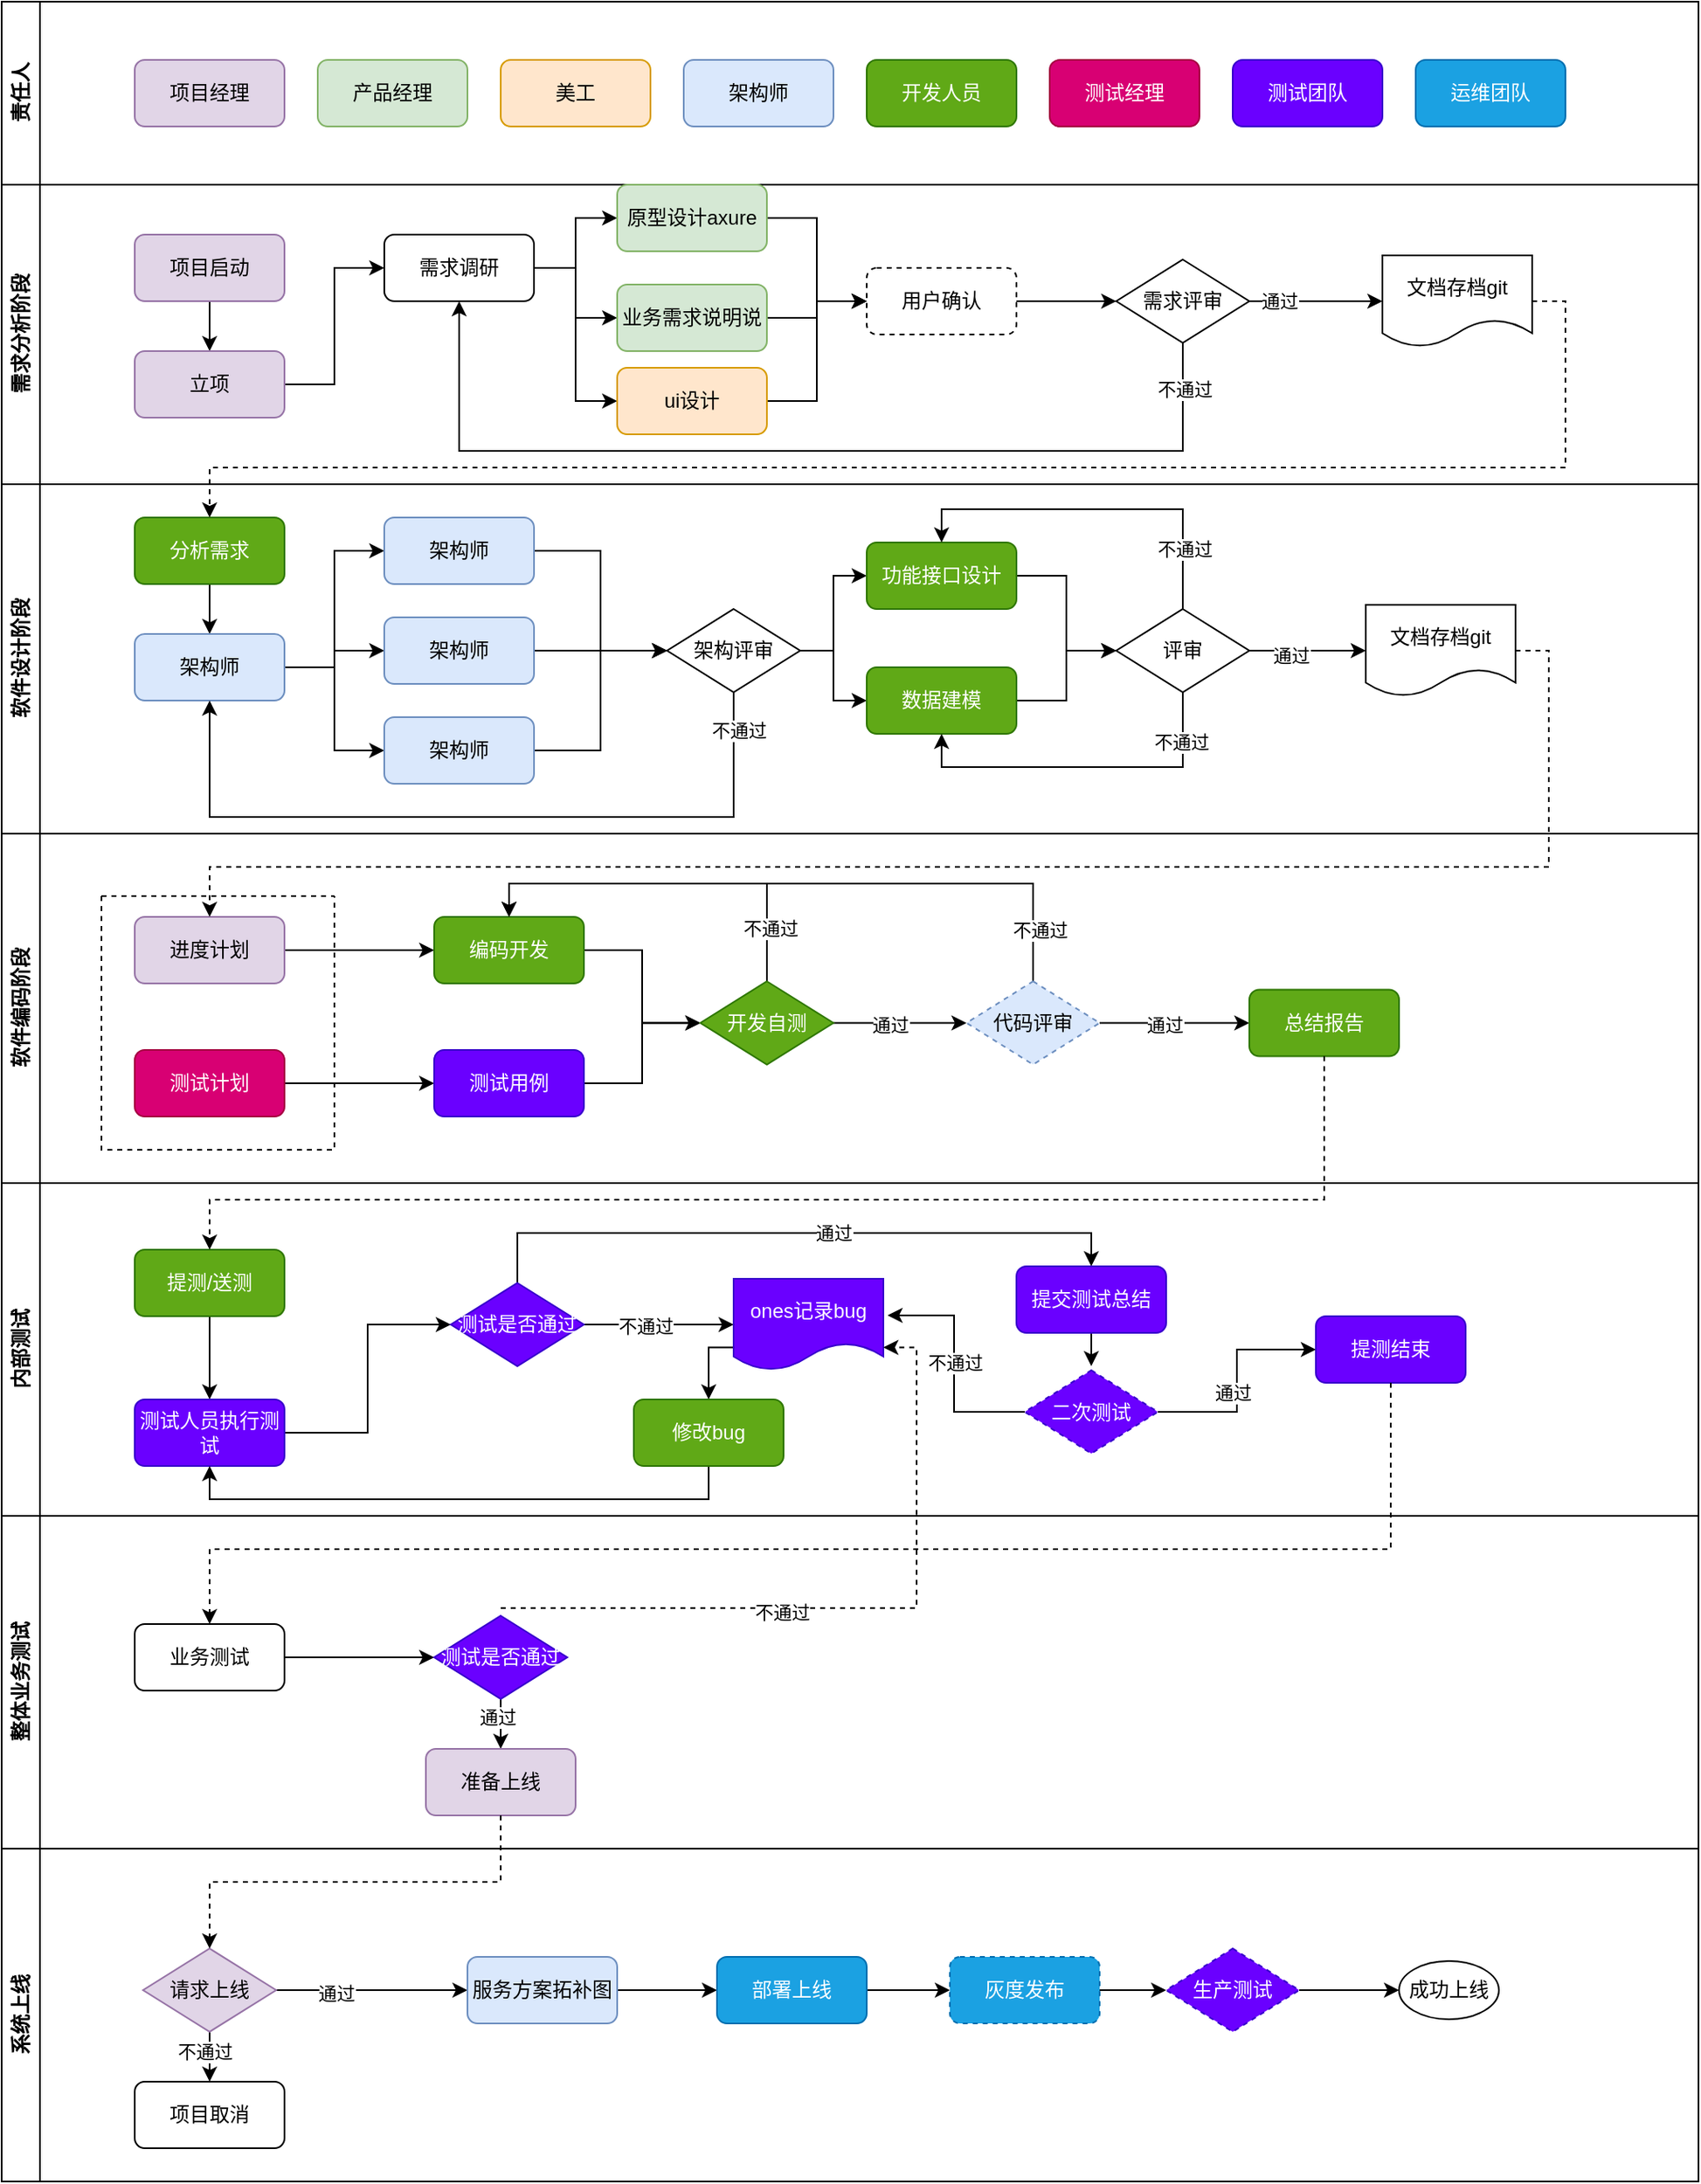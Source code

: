 <mxfile version="21.6.1" type="github">
  <diagram name="Page-1" id="74e2e168-ea6b-b213-b513-2b3c1d86103e">
    <mxGraphModel dx="1195" dy="617" grid="1" gridSize="10" guides="1" tooltips="1" connect="1" arrows="1" fold="1" page="1" pageScale="1" pageWidth="1100" pageHeight="850" background="none" math="0" shadow="0">
      <root>
        <mxCell id="0" />
        <mxCell id="1" parent="0" />
        <mxCell id="TeHgW-a035bteJpnQWDR-2" value="责任人" style="swimlane;horizontal=0;whiteSpace=wrap;html=1;verticalAlign=middle;labelPosition=center;verticalLabelPosition=middle;align=center;flipV=0;flipH=0;movable=0;resizable=0;rotatable=0;deletable=0;editable=0;locked=1;connectable=0;" vertex="1" parent="1">
          <mxGeometry x="40" y="90" width="1020" height="110" as="geometry" />
        </mxCell>
        <mxCell id="TeHgW-a035bteJpnQWDR-5" value="项目经理" style="rounded=1;whiteSpace=wrap;html=1;labelBackgroundColor=none;fillColor=#e1d5e7;strokeColor=#9673a6;" vertex="1" parent="TeHgW-a035bteJpnQWDR-2">
          <mxGeometry x="80" y="35" width="90" height="40" as="geometry" />
        </mxCell>
        <mxCell id="TeHgW-a035bteJpnQWDR-9" value="产品经理" style="rounded=1;whiteSpace=wrap;html=1;fillColor=#d5e8d4;strokeColor=#82b366;" vertex="1" parent="TeHgW-a035bteJpnQWDR-2">
          <mxGeometry x="190" y="35" width="90" height="40" as="geometry" />
        </mxCell>
        <mxCell id="TeHgW-a035bteJpnQWDR-10" value="美工" style="rounded=1;whiteSpace=wrap;html=1;fillColor=#ffe6cc;strokeColor=#d79b00;" vertex="1" parent="TeHgW-a035bteJpnQWDR-2">
          <mxGeometry x="300" y="35" width="90" height="40" as="geometry" />
        </mxCell>
        <mxCell id="TeHgW-a035bteJpnQWDR-11" value="架构师" style="rounded=1;whiteSpace=wrap;html=1;fillColor=#dae8fc;strokeColor=#6c8ebf;" vertex="1" parent="TeHgW-a035bteJpnQWDR-2">
          <mxGeometry x="410" y="35" width="90" height="40" as="geometry" />
        </mxCell>
        <mxCell id="TeHgW-a035bteJpnQWDR-12" value="开发人员" style="rounded=1;whiteSpace=wrap;html=1;fillColor=#60a917;fontColor=#ffffff;strokeColor=#2D7600;" vertex="1" parent="TeHgW-a035bteJpnQWDR-2">
          <mxGeometry x="520" y="35" width="90" height="40" as="geometry" />
        </mxCell>
        <mxCell id="TeHgW-a035bteJpnQWDR-13" value="测试经理" style="rounded=1;whiteSpace=wrap;html=1;fillColor=#d80073;strokeColor=#A50040;fontColor=#ffffff;" vertex="1" parent="TeHgW-a035bteJpnQWDR-2">
          <mxGeometry x="630" y="35" width="90" height="40" as="geometry" />
        </mxCell>
        <mxCell id="TeHgW-a035bteJpnQWDR-14" value="测试团队" style="rounded=1;whiteSpace=wrap;html=1;fillColor=#6a00ff;fontColor=#ffffff;strokeColor=#3700CC;" vertex="1" parent="TeHgW-a035bteJpnQWDR-2">
          <mxGeometry x="740" y="35" width="90" height="40" as="geometry" />
        </mxCell>
        <mxCell id="TeHgW-a035bteJpnQWDR-15" value="运维团队" style="rounded=1;whiteSpace=wrap;html=1;fillColor=#1ba1e2;fontColor=#ffffff;strokeColor=#006EAF;" vertex="1" parent="TeHgW-a035bteJpnQWDR-2">
          <mxGeometry x="850" y="35" width="90" height="40" as="geometry" />
        </mxCell>
        <mxCell id="TeHgW-a035bteJpnQWDR-3" value="需求分析阶段" style="swimlane;horizontal=0;whiteSpace=wrap;html=1;movable=0;resizable=0;rotatable=0;deletable=0;editable=0;locked=1;connectable=0;" vertex="1" parent="1">
          <mxGeometry x="40" y="200" width="1020" height="180" as="geometry" />
        </mxCell>
        <mxCell id="TeHgW-a035bteJpnQWDR-18" value="" style="edgeStyle=orthogonalEdgeStyle;rounded=0;orthogonalLoop=1;jettySize=auto;html=1;" edge="1" parent="TeHgW-a035bteJpnQWDR-3" source="TeHgW-a035bteJpnQWDR-16" target="TeHgW-a035bteJpnQWDR-17">
          <mxGeometry relative="1" as="geometry" />
        </mxCell>
        <mxCell id="TeHgW-a035bteJpnQWDR-16" value="项目启动" style="rounded=1;whiteSpace=wrap;html=1;labelBackgroundColor=none;fillColor=#e1d5e7;strokeColor=#9673a6;" vertex="1" parent="TeHgW-a035bteJpnQWDR-3">
          <mxGeometry x="80" y="30" width="90" height="40" as="geometry" />
        </mxCell>
        <mxCell id="TeHgW-a035bteJpnQWDR-20" style="edgeStyle=orthogonalEdgeStyle;rounded=0;orthogonalLoop=1;jettySize=auto;html=1;exitX=1;exitY=0.5;exitDx=0;exitDy=0;entryX=0;entryY=0.5;entryDx=0;entryDy=0;" edge="1" parent="TeHgW-a035bteJpnQWDR-3" source="TeHgW-a035bteJpnQWDR-17" target="TeHgW-a035bteJpnQWDR-19">
          <mxGeometry relative="1" as="geometry" />
        </mxCell>
        <mxCell id="TeHgW-a035bteJpnQWDR-17" value="立项" style="rounded=1;whiteSpace=wrap;html=1;labelBackgroundColor=none;fillColor=#e1d5e7;strokeColor=#9673a6;" vertex="1" parent="TeHgW-a035bteJpnQWDR-3">
          <mxGeometry x="80" y="100" width="90" height="40" as="geometry" />
        </mxCell>
        <mxCell id="TeHgW-a035bteJpnQWDR-27" style="edgeStyle=orthogonalEdgeStyle;rounded=0;orthogonalLoop=1;jettySize=auto;html=1;exitX=1;exitY=0.5;exitDx=0;exitDy=0;" edge="1" parent="TeHgW-a035bteJpnQWDR-3" source="TeHgW-a035bteJpnQWDR-19" target="TeHgW-a035bteJpnQWDR-21">
          <mxGeometry relative="1" as="geometry" />
        </mxCell>
        <mxCell id="TeHgW-a035bteJpnQWDR-28" style="edgeStyle=orthogonalEdgeStyle;rounded=0;orthogonalLoop=1;jettySize=auto;html=1;exitX=1;exitY=0.5;exitDx=0;exitDy=0;" edge="1" parent="TeHgW-a035bteJpnQWDR-3" source="TeHgW-a035bteJpnQWDR-19" target="TeHgW-a035bteJpnQWDR-22">
          <mxGeometry relative="1" as="geometry" />
        </mxCell>
        <mxCell id="TeHgW-a035bteJpnQWDR-29" style="edgeStyle=orthogonalEdgeStyle;rounded=0;orthogonalLoop=1;jettySize=auto;html=1;exitX=1;exitY=0.5;exitDx=0;exitDy=0;entryX=0;entryY=0.5;entryDx=0;entryDy=0;" edge="1" parent="TeHgW-a035bteJpnQWDR-3" source="TeHgW-a035bteJpnQWDR-19" target="TeHgW-a035bteJpnQWDR-24">
          <mxGeometry relative="1" as="geometry" />
        </mxCell>
        <mxCell id="TeHgW-a035bteJpnQWDR-19" value="需求调研" style="rounded=1;whiteSpace=wrap;html=1;labelBackgroundColor=none;" vertex="1" parent="TeHgW-a035bteJpnQWDR-3">
          <mxGeometry x="230" y="30" width="90" height="40" as="geometry" />
        </mxCell>
        <mxCell id="TeHgW-a035bteJpnQWDR-31" style="edgeStyle=orthogonalEdgeStyle;rounded=0;orthogonalLoop=1;jettySize=auto;html=1;exitX=1;exitY=0.5;exitDx=0;exitDy=0;entryX=0;entryY=0.5;entryDx=0;entryDy=0;" edge="1" parent="TeHgW-a035bteJpnQWDR-3" source="TeHgW-a035bteJpnQWDR-21" target="TeHgW-a035bteJpnQWDR-30">
          <mxGeometry relative="1" as="geometry" />
        </mxCell>
        <mxCell id="TeHgW-a035bteJpnQWDR-21" value="原型设计axure" style="rounded=1;whiteSpace=wrap;html=1;fillColor=#d5e8d4;strokeColor=#82b366;" vertex="1" parent="TeHgW-a035bteJpnQWDR-3">
          <mxGeometry x="370" width="90" height="40" as="geometry" />
        </mxCell>
        <mxCell id="TeHgW-a035bteJpnQWDR-32" style="edgeStyle=orthogonalEdgeStyle;rounded=0;orthogonalLoop=1;jettySize=auto;html=1;exitX=1;exitY=0.5;exitDx=0;exitDy=0;entryX=0;entryY=0.5;entryDx=0;entryDy=0;" edge="1" parent="TeHgW-a035bteJpnQWDR-3" source="TeHgW-a035bteJpnQWDR-22" target="TeHgW-a035bteJpnQWDR-30">
          <mxGeometry relative="1" as="geometry" />
        </mxCell>
        <mxCell id="TeHgW-a035bteJpnQWDR-22" value="业务需求说明说" style="rounded=1;whiteSpace=wrap;html=1;fillColor=#d5e8d4;strokeColor=#82b366;" vertex="1" parent="TeHgW-a035bteJpnQWDR-3">
          <mxGeometry x="370" y="60" width="90" height="40" as="geometry" />
        </mxCell>
        <mxCell id="TeHgW-a035bteJpnQWDR-33" style="edgeStyle=orthogonalEdgeStyle;rounded=0;orthogonalLoop=1;jettySize=auto;html=1;exitX=1;exitY=0.5;exitDx=0;exitDy=0;entryX=0;entryY=0.5;entryDx=0;entryDy=0;" edge="1" parent="TeHgW-a035bteJpnQWDR-3" source="TeHgW-a035bteJpnQWDR-24" target="TeHgW-a035bteJpnQWDR-30">
          <mxGeometry relative="1" as="geometry" />
        </mxCell>
        <mxCell id="TeHgW-a035bteJpnQWDR-24" value="ui设计" style="rounded=1;whiteSpace=wrap;html=1;fillColor=#ffe6cc;strokeColor=#d79b00;" vertex="1" parent="TeHgW-a035bteJpnQWDR-3">
          <mxGeometry x="370" y="110" width="90" height="40" as="geometry" />
        </mxCell>
        <mxCell id="TeHgW-a035bteJpnQWDR-35" style="edgeStyle=orthogonalEdgeStyle;rounded=0;orthogonalLoop=1;jettySize=auto;html=1;exitX=1;exitY=0.5;exitDx=0;exitDy=0;" edge="1" parent="TeHgW-a035bteJpnQWDR-3" source="TeHgW-a035bteJpnQWDR-30" target="TeHgW-a035bteJpnQWDR-34">
          <mxGeometry relative="1" as="geometry" />
        </mxCell>
        <mxCell id="TeHgW-a035bteJpnQWDR-30" value="用户确认" style="rounded=1;whiteSpace=wrap;html=1;labelBackgroundColor=none;dashed=1;" vertex="1" parent="TeHgW-a035bteJpnQWDR-3">
          <mxGeometry x="520" y="50" width="90" height="40" as="geometry" />
        </mxCell>
        <mxCell id="TeHgW-a035bteJpnQWDR-36" style="edgeStyle=orthogonalEdgeStyle;rounded=0;orthogonalLoop=1;jettySize=auto;html=1;exitX=0.5;exitY=1;exitDx=0;exitDy=0;entryX=0.5;entryY=1;entryDx=0;entryDy=0;" edge="1" parent="TeHgW-a035bteJpnQWDR-3" source="TeHgW-a035bteJpnQWDR-34" target="TeHgW-a035bteJpnQWDR-19">
          <mxGeometry relative="1" as="geometry">
            <Array as="points">
              <mxPoint x="710" y="160" />
              <mxPoint x="275" y="160" />
            </Array>
          </mxGeometry>
        </mxCell>
        <mxCell id="TeHgW-a035bteJpnQWDR-37" value="不通过" style="edgeLabel;html=1;align=center;verticalAlign=middle;resizable=0;points=[];" vertex="1" connectable="0" parent="TeHgW-a035bteJpnQWDR-36">
          <mxGeometry x="-0.905" y="1" relative="1" as="geometry">
            <mxPoint as="offset" />
          </mxGeometry>
        </mxCell>
        <mxCell id="TeHgW-a035bteJpnQWDR-39" value="" style="edgeStyle=orthogonalEdgeStyle;rounded=0;orthogonalLoop=1;jettySize=auto;html=1;" edge="1" parent="TeHgW-a035bteJpnQWDR-3" source="TeHgW-a035bteJpnQWDR-34" target="TeHgW-a035bteJpnQWDR-38">
          <mxGeometry relative="1" as="geometry" />
        </mxCell>
        <mxCell id="TeHgW-a035bteJpnQWDR-42" value="通过" style="edgeLabel;html=1;align=center;verticalAlign=middle;resizable=0;points=[];" vertex="1" connectable="0" parent="TeHgW-a035bteJpnQWDR-39">
          <mxGeometry x="-0.562" relative="1" as="geometry">
            <mxPoint as="offset" />
          </mxGeometry>
        </mxCell>
        <mxCell id="TeHgW-a035bteJpnQWDR-34" value="需求评审" style="rhombus;whiteSpace=wrap;html=1;" vertex="1" parent="TeHgW-a035bteJpnQWDR-3">
          <mxGeometry x="670" y="45" width="80" height="50" as="geometry" />
        </mxCell>
        <mxCell id="TeHgW-a035bteJpnQWDR-38" value="文档存档git" style="shape=document;whiteSpace=wrap;html=1;boundedLbl=1;movable=1;resizable=1;rotatable=1;deletable=1;editable=1;locked=0;connectable=1;" vertex="1" parent="TeHgW-a035bteJpnQWDR-3">
          <mxGeometry x="830" y="42.5" width="90" height="55" as="geometry" />
        </mxCell>
        <mxCell id="TeHgW-a035bteJpnQWDR-4" value="软件设计阶段" style="swimlane;horizontal=0;whiteSpace=wrap;html=1;movable=0;resizable=0;rotatable=0;deletable=0;editable=0;locked=1;connectable=0;" vertex="1" parent="1">
          <mxGeometry x="40" y="380" width="1020" height="210" as="geometry" />
        </mxCell>
        <mxCell id="TeHgW-a035bteJpnQWDR-53" value="" style="edgeStyle=orthogonalEdgeStyle;rounded=0;orthogonalLoop=1;jettySize=auto;html=1;" edge="1" parent="TeHgW-a035bteJpnQWDR-4" source="TeHgW-a035bteJpnQWDR-40" target="TeHgW-a035bteJpnQWDR-43">
          <mxGeometry relative="1" as="geometry" />
        </mxCell>
        <mxCell id="TeHgW-a035bteJpnQWDR-40" value="分析需求" style="rounded=1;whiteSpace=wrap;html=1;fillColor=#60a917;fontColor=#ffffff;strokeColor=#2D7600;" vertex="1" parent="TeHgW-a035bteJpnQWDR-4">
          <mxGeometry x="80" y="20" width="90" height="40" as="geometry" />
        </mxCell>
        <mxCell id="TeHgW-a035bteJpnQWDR-54" style="edgeStyle=orthogonalEdgeStyle;rounded=0;orthogonalLoop=1;jettySize=auto;html=1;exitX=1;exitY=0.5;exitDx=0;exitDy=0;entryX=0;entryY=0.5;entryDx=0;entryDy=0;" edge="1" parent="TeHgW-a035bteJpnQWDR-4" source="TeHgW-a035bteJpnQWDR-43" target="TeHgW-a035bteJpnQWDR-45">
          <mxGeometry relative="1" as="geometry" />
        </mxCell>
        <mxCell id="TeHgW-a035bteJpnQWDR-55" style="edgeStyle=orthogonalEdgeStyle;rounded=0;orthogonalLoop=1;jettySize=auto;html=1;exitX=1;exitY=0.5;exitDx=0;exitDy=0;" edge="1" parent="TeHgW-a035bteJpnQWDR-4" source="TeHgW-a035bteJpnQWDR-43" target="TeHgW-a035bteJpnQWDR-50">
          <mxGeometry relative="1" as="geometry" />
        </mxCell>
        <mxCell id="TeHgW-a035bteJpnQWDR-56" style="edgeStyle=orthogonalEdgeStyle;rounded=0;orthogonalLoop=1;jettySize=auto;html=1;exitX=1;exitY=0.5;exitDx=0;exitDy=0;entryX=0;entryY=0.5;entryDx=0;entryDy=0;" edge="1" parent="TeHgW-a035bteJpnQWDR-4" source="TeHgW-a035bteJpnQWDR-43" target="TeHgW-a035bteJpnQWDR-51">
          <mxGeometry relative="1" as="geometry" />
        </mxCell>
        <mxCell id="TeHgW-a035bteJpnQWDR-43" value="架构师" style="rounded=1;whiteSpace=wrap;html=1;fillColor=#dae8fc;strokeColor=#6c8ebf;" vertex="1" parent="TeHgW-a035bteJpnQWDR-4">
          <mxGeometry x="80" y="90" width="90" height="40" as="geometry" />
        </mxCell>
        <mxCell id="TeHgW-a035bteJpnQWDR-58" style="edgeStyle=orthogonalEdgeStyle;rounded=0;orthogonalLoop=1;jettySize=auto;html=1;exitX=1;exitY=0.5;exitDx=0;exitDy=0;entryX=0;entryY=0.5;entryDx=0;entryDy=0;" edge="1" parent="TeHgW-a035bteJpnQWDR-4" source="TeHgW-a035bteJpnQWDR-45" target="TeHgW-a035bteJpnQWDR-52">
          <mxGeometry relative="1" as="geometry" />
        </mxCell>
        <mxCell id="TeHgW-a035bteJpnQWDR-45" value="架构师" style="rounded=1;whiteSpace=wrap;html=1;fillColor=#dae8fc;strokeColor=#6c8ebf;" vertex="1" parent="TeHgW-a035bteJpnQWDR-4">
          <mxGeometry x="230" y="20" width="90" height="40" as="geometry" />
        </mxCell>
        <mxCell id="TeHgW-a035bteJpnQWDR-61" style="edgeStyle=orthogonalEdgeStyle;rounded=0;orthogonalLoop=1;jettySize=auto;html=1;exitX=1;exitY=0.5;exitDx=0;exitDy=0;entryX=0;entryY=0.5;entryDx=0;entryDy=0;" edge="1" parent="TeHgW-a035bteJpnQWDR-4" source="TeHgW-a035bteJpnQWDR-50" target="TeHgW-a035bteJpnQWDR-52">
          <mxGeometry relative="1" as="geometry" />
        </mxCell>
        <mxCell id="TeHgW-a035bteJpnQWDR-50" value="架构师" style="rounded=1;whiteSpace=wrap;html=1;fillColor=#dae8fc;strokeColor=#6c8ebf;" vertex="1" parent="TeHgW-a035bteJpnQWDR-4">
          <mxGeometry x="230" y="80" width="90" height="40" as="geometry" />
        </mxCell>
        <mxCell id="TeHgW-a035bteJpnQWDR-60" style="edgeStyle=orthogonalEdgeStyle;rounded=0;orthogonalLoop=1;jettySize=auto;html=1;exitX=1;exitY=0.5;exitDx=0;exitDy=0;entryX=0;entryY=0.5;entryDx=0;entryDy=0;" edge="1" parent="TeHgW-a035bteJpnQWDR-4" source="TeHgW-a035bteJpnQWDR-51" target="TeHgW-a035bteJpnQWDR-52">
          <mxGeometry relative="1" as="geometry">
            <mxPoint x="400" y="100" as="targetPoint" />
            <Array as="points">
              <mxPoint x="360" y="160" />
              <mxPoint x="360" y="100" />
            </Array>
          </mxGeometry>
        </mxCell>
        <mxCell id="TeHgW-a035bteJpnQWDR-51" value="架构师" style="rounded=1;whiteSpace=wrap;html=1;fillColor=#dae8fc;strokeColor=#6c8ebf;" vertex="1" parent="TeHgW-a035bteJpnQWDR-4">
          <mxGeometry x="230" y="140" width="90" height="40" as="geometry" />
        </mxCell>
        <mxCell id="TeHgW-a035bteJpnQWDR-62" style="edgeStyle=orthogonalEdgeStyle;rounded=0;orthogonalLoop=1;jettySize=auto;html=1;exitX=0.5;exitY=1;exitDx=0;exitDy=0;entryX=0.5;entryY=1;entryDx=0;entryDy=0;" edge="1" parent="TeHgW-a035bteJpnQWDR-4" source="TeHgW-a035bteJpnQWDR-52" target="TeHgW-a035bteJpnQWDR-43">
          <mxGeometry relative="1" as="geometry">
            <Array as="points">
              <mxPoint x="440" y="200" />
              <mxPoint x="125" y="200" />
            </Array>
          </mxGeometry>
        </mxCell>
        <mxCell id="TeHgW-a035bteJpnQWDR-63" value="不通过" style="edgeLabel;html=1;align=center;verticalAlign=middle;resizable=0;points=[];" vertex="1" connectable="0" parent="TeHgW-a035bteJpnQWDR-62">
          <mxGeometry x="-0.901" y="3" relative="1" as="geometry">
            <mxPoint as="offset" />
          </mxGeometry>
        </mxCell>
        <mxCell id="TeHgW-a035bteJpnQWDR-66" style="edgeStyle=orthogonalEdgeStyle;rounded=0;orthogonalLoop=1;jettySize=auto;html=1;exitX=1;exitY=0.5;exitDx=0;exitDy=0;entryX=0;entryY=0.5;entryDx=0;entryDy=0;" edge="1" parent="TeHgW-a035bteJpnQWDR-4" source="TeHgW-a035bteJpnQWDR-52" target="TeHgW-a035bteJpnQWDR-64">
          <mxGeometry relative="1" as="geometry" />
        </mxCell>
        <mxCell id="TeHgW-a035bteJpnQWDR-67" style="edgeStyle=orthogonalEdgeStyle;rounded=0;orthogonalLoop=1;jettySize=auto;html=1;exitX=1;exitY=0.5;exitDx=0;exitDy=0;entryX=0;entryY=0.5;entryDx=0;entryDy=0;" edge="1" parent="TeHgW-a035bteJpnQWDR-4" source="TeHgW-a035bteJpnQWDR-52" target="TeHgW-a035bteJpnQWDR-65">
          <mxGeometry relative="1" as="geometry" />
        </mxCell>
        <mxCell id="TeHgW-a035bteJpnQWDR-52" value="架构评审" style="rhombus;whiteSpace=wrap;html=1;" vertex="1" parent="TeHgW-a035bteJpnQWDR-4">
          <mxGeometry x="400" y="75" width="80" height="50" as="geometry" />
        </mxCell>
        <mxCell id="TeHgW-a035bteJpnQWDR-69" style="edgeStyle=orthogonalEdgeStyle;rounded=0;orthogonalLoop=1;jettySize=auto;html=1;exitX=1;exitY=0.5;exitDx=0;exitDy=0;" edge="1" parent="TeHgW-a035bteJpnQWDR-4" source="TeHgW-a035bteJpnQWDR-64" target="TeHgW-a035bteJpnQWDR-68">
          <mxGeometry relative="1" as="geometry" />
        </mxCell>
        <mxCell id="TeHgW-a035bteJpnQWDR-64" value="功能接口设计" style="rounded=1;whiteSpace=wrap;html=1;fillColor=#60a917;fontColor=#ffffff;strokeColor=#2D7600;" vertex="1" parent="TeHgW-a035bteJpnQWDR-4">
          <mxGeometry x="520" y="35" width="90" height="40" as="geometry" />
        </mxCell>
        <mxCell id="TeHgW-a035bteJpnQWDR-70" style="edgeStyle=orthogonalEdgeStyle;rounded=0;orthogonalLoop=1;jettySize=auto;html=1;exitX=1;exitY=0.5;exitDx=0;exitDy=0;" edge="1" parent="TeHgW-a035bteJpnQWDR-4" source="TeHgW-a035bteJpnQWDR-65" target="TeHgW-a035bteJpnQWDR-68">
          <mxGeometry relative="1" as="geometry" />
        </mxCell>
        <mxCell id="TeHgW-a035bteJpnQWDR-65" value="数据建模" style="rounded=1;whiteSpace=wrap;html=1;fillColor=#60a917;fontColor=#ffffff;strokeColor=#2D7600;" vertex="1" parent="TeHgW-a035bteJpnQWDR-4">
          <mxGeometry x="520" y="110" width="90" height="40" as="geometry" />
        </mxCell>
        <mxCell id="TeHgW-a035bteJpnQWDR-71" style="edgeStyle=orthogonalEdgeStyle;rounded=0;orthogonalLoop=1;jettySize=auto;html=1;exitX=0.5;exitY=0;exitDx=0;exitDy=0;entryX=0.5;entryY=0;entryDx=0;entryDy=0;" edge="1" parent="TeHgW-a035bteJpnQWDR-4" source="TeHgW-a035bteJpnQWDR-68" target="TeHgW-a035bteJpnQWDR-64">
          <mxGeometry relative="1" as="geometry" />
        </mxCell>
        <mxCell id="TeHgW-a035bteJpnQWDR-73" value="不通过" style="edgeLabel;html=1;align=center;verticalAlign=middle;resizable=0;points=[];" vertex="1" connectable="0" parent="TeHgW-a035bteJpnQWDR-71">
          <mxGeometry x="-0.677" y="-1" relative="1" as="geometry">
            <mxPoint as="offset" />
          </mxGeometry>
        </mxCell>
        <mxCell id="TeHgW-a035bteJpnQWDR-72" style="edgeStyle=orthogonalEdgeStyle;rounded=0;orthogonalLoop=1;jettySize=auto;html=1;exitX=0.5;exitY=1;exitDx=0;exitDy=0;entryX=0.5;entryY=1;entryDx=0;entryDy=0;" edge="1" parent="TeHgW-a035bteJpnQWDR-4" source="TeHgW-a035bteJpnQWDR-68" target="TeHgW-a035bteJpnQWDR-65">
          <mxGeometry relative="1" as="geometry" />
        </mxCell>
        <mxCell id="TeHgW-a035bteJpnQWDR-74" value="不通过" style="edgeLabel;html=1;align=center;verticalAlign=middle;resizable=0;points=[];" vertex="1" connectable="0" parent="TeHgW-a035bteJpnQWDR-72">
          <mxGeometry x="-0.719" y="-1" relative="1" as="geometry">
            <mxPoint as="offset" />
          </mxGeometry>
        </mxCell>
        <mxCell id="TeHgW-a035bteJpnQWDR-76" style="edgeStyle=orthogonalEdgeStyle;rounded=0;orthogonalLoop=1;jettySize=auto;html=1;exitX=1;exitY=0.5;exitDx=0;exitDy=0;entryX=0;entryY=0.5;entryDx=0;entryDy=0;" edge="1" parent="TeHgW-a035bteJpnQWDR-4" source="TeHgW-a035bteJpnQWDR-68" target="TeHgW-a035bteJpnQWDR-75">
          <mxGeometry relative="1" as="geometry" />
        </mxCell>
        <mxCell id="TeHgW-a035bteJpnQWDR-77" value="通过" style="edgeLabel;html=1;align=center;verticalAlign=middle;resizable=0;points=[];" vertex="1" connectable="0" parent="TeHgW-a035bteJpnQWDR-76">
          <mxGeometry x="-0.286" y="-3" relative="1" as="geometry">
            <mxPoint as="offset" />
          </mxGeometry>
        </mxCell>
        <mxCell id="TeHgW-a035bteJpnQWDR-68" value="评审" style="rhombus;whiteSpace=wrap;html=1;" vertex="1" parent="TeHgW-a035bteJpnQWDR-4">
          <mxGeometry x="670" y="75" width="80" height="50" as="geometry" />
        </mxCell>
        <mxCell id="TeHgW-a035bteJpnQWDR-75" value="文档存档git" style="shape=document;whiteSpace=wrap;html=1;boundedLbl=1;movable=1;resizable=1;rotatable=1;deletable=1;editable=1;locked=0;connectable=1;" vertex="1" parent="TeHgW-a035bteJpnQWDR-4">
          <mxGeometry x="820" y="72.5" width="90" height="55" as="geometry" />
        </mxCell>
        <mxCell id="TeHgW-a035bteJpnQWDR-41" style="edgeStyle=orthogonalEdgeStyle;rounded=0;orthogonalLoop=1;jettySize=auto;html=1;exitX=1;exitY=0.5;exitDx=0;exitDy=0;dashed=1;" edge="1" parent="1" source="TeHgW-a035bteJpnQWDR-38" target="TeHgW-a035bteJpnQWDR-40">
          <mxGeometry relative="1" as="geometry">
            <Array as="points">
              <mxPoint x="980" y="270" />
              <mxPoint x="980" y="370" />
              <mxPoint x="165" y="370" />
            </Array>
          </mxGeometry>
        </mxCell>
        <mxCell id="TeHgW-a035bteJpnQWDR-108" value="软件编码阶段" style="swimlane;horizontal=0;whiteSpace=wrap;html=1;movable=0;resizable=0;rotatable=0;deletable=0;editable=0;locked=1;connectable=0;" vertex="1" parent="1">
          <mxGeometry x="40" y="590" width="1020" height="210" as="geometry" />
        </mxCell>
        <mxCell id="TeHgW-a035bteJpnQWDR-121" style="edgeStyle=orthogonalEdgeStyle;rounded=0;orthogonalLoop=1;jettySize=auto;html=1;exitX=0.5;exitY=1;exitDx=0;exitDy=0;entryX=0.5;entryY=1;entryDx=0;entryDy=0;" edge="1" parent="TeHgW-a035bteJpnQWDR-108" source="TeHgW-a035bteJpnQWDR-125">
          <mxGeometry relative="1" as="geometry">
            <Array as="points">
              <mxPoint x="440" y="200" />
              <mxPoint x="125" y="200" />
            </Array>
            <mxPoint x="125" y="130" as="targetPoint" />
          </mxGeometry>
        </mxCell>
        <mxCell id="TeHgW-a035bteJpnQWDR-132" style="edgeStyle=orthogonalEdgeStyle;rounded=0;orthogonalLoop=1;jettySize=auto;html=1;exitX=0.5;exitY=1;exitDx=0;exitDy=0;entryX=0.5;entryY=1;entryDx=0;entryDy=0;" edge="1" parent="TeHgW-a035bteJpnQWDR-108" source="TeHgW-a035bteJpnQWDR-136">
          <mxGeometry relative="1" as="geometry">
            <mxPoint x="565" y="150" as="targetPoint" />
          </mxGeometry>
        </mxCell>
        <mxCell id="TeHgW-a035bteJpnQWDR-145" value="" style="edgeStyle=orthogonalEdgeStyle;rounded=0;orthogonalLoop=1;jettySize=auto;html=1;" edge="1" parent="TeHgW-a035bteJpnQWDR-108" source="TeHgW-a035bteJpnQWDR-138" target="TeHgW-a035bteJpnQWDR-141">
          <mxGeometry relative="1" as="geometry" />
        </mxCell>
        <mxCell id="TeHgW-a035bteJpnQWDR-138" value="进度计划" style="rounded=1;whiteSpace=wrap;html=1;labelBackgroundColor=none;fillColor=#e1d5e7;strokeColor=#9673a6;" vertex="1" parent="TeHgW-a035bteJpnQWDR-108">
          <mxGeometry x="80" y="50" width="90" height="40" as="geometry" />
        </mxCell>
        <mxCell id="TeHgW-a035bteJpnQWDR-146" value="" style="edgeStyle=orthogonalEdgeStyle;rounded=0;orthogonalLoop=1;jettySize=auto;html=1;" edge="1" parent="TeHgW-a035bteJpnQWDR-108" source="TeHgW-a035bteJpnQWDR-139" target="TeHgW-a035bteJpnQWDR-140">
          <mxGeometry relative="1" as="geometry" />
        </mxCell>
        <mxCell id="TeHgW-a035bteJpnQWDR-139" value="测试计划" style="rounded=1;whiteSpace=wrap;html=1;fillColor=#d80073;strokeColor=#A50040;fontColor=#ffffff;" vertex="1" parent="TeHgW-a035bteJpnQWDR-108">
          <mxGeometry x="80" y="130" width="90" height="40" as="geometry" />
        </mxCell>
        <mxCell id="TeHgW-a035bteJpnQWDR-149" style="edgeStyle=orthogonalEdgeStyle;rounded=0;orthogonalLoop=1;jettySize=auto;html=1;exitX=1;exitY=0.5;exitDx=0;exitDy=0;entryX=0;entryY=0.5;entryDx=0;entryDy=0;" edge="1" parent="TeHgW-a035bteJpnQWDR-108" source="TeHgW-a035bteJpnQWDR-140" target="TeHgW-a035bteJpnQWDR-147">
          <mxGeometry relative="1" as="geometry" />
        </mxCell>
        <mxCell id="TeHgW-a035bteJpnQWDR-140" value="测试用例" style="rounded=1;whiteSpace=wrap;html=1;fillColor=#6a00ff;fontColor=#ffffff;strokeColor=#3700CC;" vertex="1" parent="TeHgW-a035bteJpnQWDR-108">
          <mxGeometry x="260" y="130" width="90" height="40" as="geometry" />
        </mxCell>
        <mxCell id="TeHgW-a035bteJpnQWDR-148" style="edgeStyle=orthogonalEdgeStyle;rounded=0;orthogonalLoop=1;jettySize=auto;html=1;exitX=1;exitY=0.5;exitDx=0;exitDy=0;" edge="1" parent="TeHgW-a035bteJpnQWDR-108" source="TeHgW-a035bteJpnQWDR-141" target="TeHgW-a035bteJpnQWDR-147">
          <mxGeometry relative="1" as="geometry" />
        </mxCell>
        <mxCell id="TeHgW-a035bteJpnQWDR-141" value="编码开发" style="rounded=1;whiteSpace=wrap;html=1;fillColor=#60a917;fontColor=#ffffff;strokeColor=#2D7600;" vertex="1" parent="TeHgW-a035bteJpnQWDR-108">
          <mxGeometry x="260" y="50" width="90" height="40" as="geometry" />
        </mxCell>
        <mxCell id="TeHgW-a035bteJpnQWDR-144" value="" style="swimlane;startSize=0;dashed=1;" vertex="1" parent="TeHgW-a035bteJpnQWDR-108">
          <mxGeometry x="60" y="37.5" width="140" height="152.5" as="geometry" />
        </mxCell>
        <mxCell id="TeHgW-a035bteJpnQWDR-151" value="" style="edgeStyle=orthogonalEdgeStyle;rounded=0;orthogonalLoop=1;jettySize=auto;html=1;" edge="1" parent="TeHgW-a035bteJpnQWDR-108" source="TeHgW-a035bteJpnQWDR-147" target="TeHgW-a035bteJpnQWDR-150">
          <mxGeometry relative="1" as="geometry" />
        </mxCell>
        <mxCell id="TeHgW-a035bteJpnQWDR-157" value="通过" style="edgeLabel;html=1;align=center;verticalAlign=middle;resizable=0;points=[];" vertex="1" connectable="0" parent="TeHgW-a035bteJpnQWDR-151">
          <mxGeometry x="-0.146" y="-1" relative="1" as="geometry">
            <mxPoint as="offset" />
          </mxGeometry>
        </mxCell>
        <mxCell id="TeHgW-a035bteJpnQWDR-152" style="edgeStyle=orthogonalEdgeStyle;rounded=0;orthogonalLoop=1;jettySize=auto;html=1;exitX=0.5;exitY=0;exitDx=0;exitDy=0;entryX=0.5;entryY=0;entryDx=0;entryDy=0;" edge="1" parent="TeHgW-a035bteJpnQWDR-108" source="TeHgW-a035bteJpnQWDR-147" target="TeHgW-a035bteJpnQWDR-141">
          <mxGeometry relative="1" as="geometry" />
        </mxCell>
        <mxCell id="TeHgW-a035bteJpnQWDR-154" value="不通过" style="edgeLabel;html=1;align=center;verticalAlign=middle;resizable=0;points=[];" vertex="1" connectable="0" parent="TeHgW-a035bteJpnQWDR-152">
          <mxGeometry x="-0.728" y="-2" relative="1" as="geometry">
            <mxPoint as="offset" />
          </mxGeometry>
        </mxCell>
        <mxCell id="TeHgW-a035bteJpnQWDR-147" value="开发自测" style="rhombus;whiteSpace=wrap;html=1;fillColor=#60a917;fontColor=#ffffff;strokeColor=#2D7600;" vertex="1" parent="TeHgW-a035bteJpnQWDR-108">
          <mxGeometry x="420" y="88.75" width="80" height="50" as="geometry" />
        </mxCell>
        <mxCell id="TeHgW-a035bteJpnQWDR-153" style="edgeStyle=orthogonalEdgeStyle;rounded=0;orthogonalLoop=1;jettySize=auto;html=1;exitX=0.5;exitY=0;exitDx=0;exitDy=0;entryX=0.5;entryY=0;entryDx=0;entryDy=0;" edge="1" parent="TeHgW-a035bteJpnQWDR-108" source="TeHgW-a035bteJpnQWDR-150" target="TeHgW-a035bteJpnQWDR-141">
          <mxGeometry relative="1" as="geometry" />
        </mxCell>
        <mxCell id="TeHgW-a035bteJpnQWDR-155" value="不通过" style="edgeLabel;html=1;align=center;verticalAlign=middle;resizable=0;points=[];" vertex="1" connectable="0" parent="TeHgW-a035bteJpnQWDR-153">
          <mxGeometry x="-0.843" y="-4" relative="1" as="geometry">
            <mxPoint as="offset" />
          </mxGeometry>
        </mxCell>
        <mxCell id="TeHgW-a035bteJpnQWDR-158" value="" style="edgeStyle=orthogonalEdgeStyle;rounded=0;orthogonalLoop=1;jettySize=auto;html=1;" edge="1" parent="TeHgW-a035bteJpnQWDR-108" source="TeHgW-a035bteJpnQWDR-150" target="TeHgW-a035bteJpnQWDR-156">
          <mxGeometry relative="1" as="geometry" />
        </mxCell>
        <mxCell id="TeHgW-a035bteJpnQWDR-159" value="通过" style="edgeLabel;html=1;align=center;verticalAlign=middle;resizable=0;points=[];" vertex="1" connectable="0" parent="TeHgW-a035bteJpnQWDR-158">
          <mxGeometry x="-0.148" y="-1" relative="1" as="geometry">
            <mxPoint as="offset" />
          </mxGeometry>
        </mxCell>
        <mxCell id="TeHgW-a035bteJpnQWDR-150" value="代码评审" style="rhombus;whiteSpace=wrap;html=1;dashed=1;fillColor=#dae8fc;strokeColor=#6c8ebf;" vertex="1" parent="TeHgW-a035bteJpnQWDR-108">
          <mxGeometry x="580" y="88.75" width="80" height="50" as="geometry" />
        </mxCell>
        <mxCell id="TeHgW-a035bteJpnQWDR-156" value="总结报告" style="rounded=1;whiteSpace=wrap;html=1;fillColor=#60a917;fontColor=#ffffff;strokeColor=#2D7600;" vertex="1" parent="TeHgW-a035bteJpnQWDR-108">
          <mxGeometry x="750" y="93.75" width="90" height="40" as="geometry" />
        </mxCell>
        <mxCell id="TeHgW-a035bteJpnQWDR-142" style="edgeStyle=orthogonalEdgeStyle;rounded=0;orthogonalLoop=1;jettySize=auto;html=1;exitX=1;exitY=0.5;exitDx=0;exitDy=0;dashed=1;" edge="1" parent="1" source="TeHgW-a035bteJpnQWDR-75" target="TeHgW-a035bteJpnQWDR-138">
          <mxGeometry relative="1" as="geometry">
            <Array as="points">
              <mxPoint x="970" y="480" />
              <mxPoint x="970" y="610" />
              <mxPoint x="165" y="610" />
            </Array>
          </mxGeometry>
        </mxCell>
        <mxCell id="TeHgW-a035bteJpnQWDR-183" value="内部测试" style="swimlane;horizontal=0;whiteSpace=wrap;html=1;movable=0;resizable=0;rotatable=0;deletable=0;editable=0;locked=1;connectable=0;" vertex="1" parent="1">
          <mxGeometry x="40" y="800" width="1020" height="200" as="geometry" />
        </mxCell>
        <mxCell id="TeHgW-a035bteJpnQWDR-188" value="" style="edgeStyle=orthogonalEdgeStyle;rounded=0;orthogonalLoop=1;jettySize=auto;html=1;" edge="1" parent="TeHgW-a035bteJpnQWDR-183" source="TeHgW-a035bteJpnQWDR-185" target="TeHgW-a035bteJpnQWDR-187">
          <mxGeometry relative="1" as="geometry" />
        </mxCell>
        <mxCell id="TeHgW-a035bteJpnQWDR-185" value="提测/送测" style="rounded=1;whiteSpace=wrap;html=1;fillColor=#60a917;fontColor=#ffffff;strokeColor=#2D7600;" vertex="1" parent="TeHgW-a035bteJpnQWDR-183">
          <mxGeometry x="80" y="40" width="90" height="40" as="geometry" />
        </mxCell>
        <mxCell id="TeHgW-a035bteJpnQWDR-196" style="edgeStyle=orthogonalEdgeStyle;rounded=0;orthogonalLoop=1;jettySize=auto;html=1;exitX=1;exitY=0.5;exitDx=0;exitDy=0;entryX=0;entryY=0.5;entryDx=0;entryDy=0;" edge="1" parent="TeHgW-a035bteJpnQWDR-183" source="TeHgW-a035bteJpnQWDR-187" target="TeHgW-a035bteJpnQWDR-189">
          <mxGeometry relative="1" as="geometry" />
        </mxCell>
        <mxCell id="TeHgW-a035bteJpnQWDR-187" value="测试人员执行测试" style="rounded=1;whiteSpace=wrap;html=1;fillColor=#6a00ff;fontColor=#ffffff;strokeColor=#3700CC;" vertex="1" parent="TeHgW-a035bteJpnQWDR-183">
          <mxGeometry x="80" y="130" width="90" height="40" as="geometry" />
        </mxCell>
        <mxCell id="TeHgW-a035bteJpnQWDR-191" value="" style="edgeStyle=orthogonalEdgeStyle;rounded=0;orthogonalLoop=1;jettySize=auto;html=1;" edge="1" parent="TeHgW-a035bteJpnQWDR-183" source="TeHgW-a035bteJpnQWDR-189" target="TeHgW-a035bteJpnQWDR-190">
          <mxGeometry relative="1" as="geometry" />
        </mxCell>
        <mxCell id="TeHgW-a035bteJpnQWDR-192" value="不通过" style="edgeLabel;html=1;align=center;verticalAlign=middle;resizable=0;points=[];" vertex="1" connectable="0" parent="TeHgW-a035bteJpnQWDR-191">
          <mxGeometry x="-0.185" y="-1" relative="1" as="geometry">
            <mxPoint as="offset" />
          </mxGeometry>
        </mxCell>
        <mxCell id="TeHgW-a035bteJpnQWDR-198" style="edgeStyle=orthogonalEdgeStyle;rounded=0;orthogonalLoop=1;jettySize=auto;html=1;exitX=0.5;exitY=0;exitDx=0;exitDy=0;entryX=0.5;entryY=0;entryDx=0;entryDy=0;" edge="1" parent="TeHgW-a035bteJpnQWDR-183" source="TeHgW-a035bteJpnQWDR-189" target="TeHgW-a035bteJpnQWDR-197">
          <mxGeometry relative="1" as="geometry" />
        </mxCell>
        <mxCell id="TeHgW-a035bteJpnQWDR-199" value="通过" style="edgeLabel;html=1;align=center;verticalAlign=middle;resizable=0;points=[];" vertex="1" connectable="0" parent="TeHgW-a035bteJpnQWDR-198">
          <mxGeometry x="0.114" relative="1" as="geometry">
            <mxPoint as="offset" />
          </mxGeometry>
        </mxCell>
        <mxCell id="TeHgW-a035bteJpnQWDR-189" value="测试是否通过" style="rhombus;whiteSpace=wrap;html=1;fillColor=#6a00ff;fontColor=#ffffff;strokeColor=#3700CC;" vertex="1" parent="TeHgW-a035bteJpnQWDR-183">
          <mxGeometry x="270" y="60" width="80" height="50" as="geometry" />
        </mxCell>
        <mxCell id="TeHgW-a035bteJpnQWDR-194" style="edgeStyle=orthogonalEdgeStyle;rounded=0;orthogonalLoop=1;jettySize=auto;html=1;exitX=0;exitY=0.75;exitDx=0;exitDy=0;entryX=0.5;entryY=0;entryDx=0;entryDy=0;entryPerimeter=0;" edge="1" parent="TeHgW-a035bteJpnQWDR-183" source="TeHgW-a035bteJpnQWDR-190" target="TeHgW-a035bteJpnQWDR-193">
          <mxGeometry relative="1" as="geometry" />
        </mxCell>
        <mxCell id="TeHgW-a035bteJpnQWDR-190" value="ones记录bug" style="shape=document;whiteSpace=wrap;html=1;boundedLbl=1;movable=1;resizable=1;rotatable=1;deletable=1;editable=1;locked=0;connectable=1;fillColor=#6a00ff;fontColor=#ffffff;strokeColor=#3700CC;" vertex="1" parent="TeHgW-a035bteJpnQWDR-183">
          <mxGeometry x="440" y="57.5" width="90" height="55" as="geometry" />
        </mxCell>
        <mxCell id="TeHgW-a035bteJpnQWDR-195" style="edgeStyle=orthogonalEdgeStyle;rounded=0;orthogonalLoop=1;jettySize=auto;html=1;exitX=0.5;exitY=1;exitDx=0;exitDy=0;entryX=0.5;entryY=1;entryDx=0;entryDy=0;" edge="1" parent="TeHgW-a035bteJpnQWDR-183" source="TeHgW-a035bteJpnQWDR-193" target="TeHgW-a035bteJpnQWDR-187">
          <mxGeometry relative="1" as="geometry" />
        </mxCell>
        <mxCell id="TeHgW-a035bteJpnQWDR-193" value="修改bug" style="rounded=1;whiteSpace=wrap;html=1;fillColor=#60a917;fontColor=#ffffff;strokeColor=#2D7600;" vertex="1" parent="TeHgW-a035bteJpnQWDR-183">
          <mxGeometry x="380" y="130" width="90" height="40" as="geometry" />
        </mxCell>
        <mxCell id="TeHgW-a035bteJpnQWDR-203" style="edgeStyle=orthogonalEdgeStyle;rounded=0;orthogonalLoop=1;jettySize=auto;html=1;exitX=0.5;exitY=1;exitDx=0;exitDy=0;" edge="1" parent="TeHgW-a035bteJpnQWDR-183" source="TeHgW-a035bteJpnQWDR-197">
          <mxGeometry relative="1" as="geometry">
            <mxPoint x="655" y="110" as="targetPoint" />
          </mxGeometry>
        </mxCell>
        <mxCell id="TeHgW-a035bteJpnQWDR-197" value="提交测试总结" style="rounded=1;whiteSpace=wrap;html=1;fillColor=#6a00ff;fontColor=#ffffff;strokeColor=#3700CC;" vertex="1" parent="TeHgW-a035bteJpnQWDR-183">
          <mxGeometry x="610" y="50" width="90" height="40" as="geometry" />
        </mxCell>
        <mxCell id="TeHgW-a035bteJpnQWDR-201" style="edgeStyle=orthogonalEdgeStyle;rounded=0;orthogonalLoop=1;jettySize=auto;html=1;exitX=0;exitY=0.5;exitDx=0;exitDy=0;entryX=1.028;entryY=0.4;entryDx=0;entryDy=0;entryPerimeter=0;" edge="1" parent="TeHgW-a035bteJpnQWDR-183" source="TeHgW-a035bteJpnQWDR-200" target="TeHgW-a035bteJpnQWDR-190">
          <mxGeometry relative="1" as="geometry" />
        </mxCell>
        <mxCell id="TeHgW-a035bteJpnQWDR-202" value="不通过" style="edgeLabel;html=1;align=center;verticalAlign=middle;resizable=0;points=[];" vertex="1" connectable="0" parent="TeHgW-a035bteJpnQWDR-201">
          <mxGeometry x="0.027" relative="1" as="geometry">
            <mxPoint as="offset" />
          </mxGeometry>
        </mxCell>
        <mxCell id="TeHgW-a035bteJpnQWDR-205" style="edgeStyle=orthogonalEdgeStyle;rounded=0;orthogonalLoop=1;jettySize=auto;html=1;exitX=1;exitY=0.5;exitDx=0;exitDy=0;" edge="1" parent="TeHgW-a035bteJpnQWDR-183" source="TeHgW-a035bteJpnQWDR-200" target="TeHgW-a035bteJpnQWDR-204">
          <mxGeometry relative="1" as="geometry" />
        </mxCell>
        <mxCell id="TeHgW-a035bteJpnQWDR-206" value="通过" style="edgeLabel;html=1;align=center;verticalAlign=middle;resizable=0;points=[];" vertex="1" connectable="0" parent="TeHgW-a035bteJpnQWDR-205">
          <mxGeometry x="-0.099" y="3" relative="1" as="geometry">
            <mxPoint as="offset" />
          </mxGeometry>
        </mxCell>
        <mxCell id="TeHgW-a035bteJpnQWDR-200" value="二次测试" style="rhombus;whiteSpace=wrap;html=1;fillColor=#6a00ff;fontColor=#ffffff;strokeColor=#3700CC;dashed=1;" vertex="1" parent="TeHgW-a035bteJpnQWDR-183">
          <mxGeometry x="615" y="112.5" width="80" height="50" as="geometry" />
        </mxCell>
        <mxCell id="TeHgW-a035bteJpnQWDR-204" value="提测结束" style="rounded=1;whiteSpace=wrap;html=1;fillColor=#6a00ff;fontColor=#ffffff;strokeColor=#3700CC;" vertex="1" parent="TeHgW-a035bteJpnQWDR-183">
          <mxGeometry x="790" y="80" width="90" height="40" as="geometry" />
        </mxCell>
        <mxCell id="TeHgW-a035bteJpnQWDR-184" value="整体业务测试" style="swimlane;horizontal=0;whiteSpace=wrap;html=1;" vertex="1" parent="1">
          <mxGeometry x="40" y="1000" width="1020" height="200" as="geometry" />
        </mxCell>
        <mxCell id="TeHgW-a035bteJpnQWDR-210" style="edgeStyle=orthogonalEdgeStyle;rounded=0;orthogonalLoop=1;jettySize=auto;html=1;exitX=1;exitY=0.5;exitDx=0;exitDy=0;entryX=0;entryY=0.5;entryDx=0;entryDy=0;" edge="1" parent="TeHgW-a035bteJpnQWDR-184" source="TeHgW-a035bteJpnQWDR-207" target="TeHgW-a035bteJpnQWDR-209">
          <mxGeometry relative="1" as="geometry" />
        </mxCell>
        <mxCell id="TeHgW-a035bteJpnQWDR-207" value="业务测试" style="rounded=1;whiteSpace=wrap;html=1;" vertex="1" parent="TeHgW-a035bteJpnQWDR-184">
          <mxGeometry x="80" y="65" width="90" height="40" as="geometry" />
        </mxCell>
        <mxCell id="TeHgW-a035bteJpnQWDR-214" value="" style="edgeStyle=orthogonalEdgeStyle;rounded=0;orthogonalLoop=1;jettySize=auto;html=1;" edge="1" parent="TeHgW-a035bteJpnQWDR-184" source="TeHgW-a035bteJpnQWDR-209" target="TeHgW-a035bteJpnQWDR-213">
          <mxGeometry relative="1" as="geometry" />
        </mxCell>
        <mxCell id="TeHgW-a035bteJpnQWDR-215" value="通过" style="edgeLabel;html=1;align=center;verticalAlign=middle;resizable=0;points=[];" vertex="1" connectable="0" parent="TeHgW-a035bteJpnQWDR-214">
          <mxGeometry x="0.247" y="-2" relative="1" as="geometry">
            <mxPoint as="offset" />
          </mxGeometry>
        </mxCell>
        <mxCell id="TeHgW-a035bteJpnQWDR-209" value="测试是否通过" style="rhombus;whiteSpace=wrap;html=1;fillColor=#6a00ff;fontColor=#ffffff;strokeColor=#3700CC;" vertex="1" parent="TeHgW-a035bteJpnQWDR-184">
          <mxGeometry x="260" y="60" width="80" height="50" as="geometry" />
        </mxCell>
        <mxCell id="TeHgW-a035bteJpnQWDR-213" value="准备上线" style="rounded=1;whiteSpace=wrap;html=1;labelBackgroundColor=none;fillColor=#e1d5e7;strokeColor=#9673a6;" vertex="1" parent="TeHgW-a035bteJpnQWDR-184">
          <mxGeometry x="255" y="140" width="90" height="40" as="geometry" />
        </mxCell>
        <mxCell id="TeHgW-a035bteJpnQWDR-186" style="edgeStyle=orthogonalEdgeStyle;rounded=0;orthogonalLoop=1;jettySize=auto;html=1;exitX=0.5;exitY=1;exitDx=0;exitDy=0;dashed=1;" edge="1" parent="1" source="TeHgW-a035bteJpnQWDR-156" target="TeHgW-a035bteJpnQWDR-185">
          <mxGeometry relative="1" as="geometry">
            <Array as="points">
              <mxPoint x="835" y="810" />
              <mxPoint x="165" y="810" />
            </Array>
          </mxGeometry>
        </mxCell>
        <mxCell id="TeHgW-a035bteJpnQWDR-208" style="edgeStyle=orthogonalEdgeStyle;rounded=0;orthogonalLoop=1;jettySize=auto;html=1;exitX=0.5;exitY=1;exitDx=0;exitDy=0;dashed=1;" edge="1" parent="1" source="TeHgW-a035bteJpnQWDR-204" target="TeHgW-a035bteJpnQWDR-207">
          <mxGeometry relative="1" as="geometry">
            <Array as="points">
              <mxPoint x="875" y="1020" />
              <mxPoint x="165" y="1020" />
            </Array>
          </mxGeometry>
        </mxCell>
        <mxCell id="TeHgW-a035bteJpnQWDR-211" style="edgeStyle=orthogonalEdgeStyle;rounded=0;orthogonalLoop=1;jettySize=auto;html=1;exitX=0.5;exitY=-0.093;exitDx=0;exitDy=0;entryX=1;entryY=0.75;entryDx=0;entryDy=0;exitPerimeter=0;dashed=1;" edge="1" parent="1" source="TeHgW-a035bteJpnQWDR-209" target="TeHgW-a035bteJpnQWDR-190">
          <mxGeometry relative="1" as="geometry" />
        </mxCell>
        <mxCell id="TeHgW-a035bteJpnQWDR-212" value="不通过" style="edgeLabel;html=1;align=center;verticalAlign=middle;resizable=0;points=[];" vertex="1" connectable="0" parent="TeHgW-a035bteJpnQWDR-211">
          <mxGeometry x="-0.211" y="-2" relative="1" as="geometry">
            <mxPoint as="offset" />
          </mxGeometry>
        </mxCell>
        <mxCell id="TeHgW-a035bteJpnQWDR-223" value="系统上线" style="swimlane;horizontal=0;whiteSpace=wrap;html=1;movable=0;resizable=0;rotatable=0;deletable=0;editable=0;locked=1;connectable=0;" vertex="1" parent="1">
          <mxGeometry x="40" y="1200" width="1020" height="200" as="geometry" />
        </mxCell>
        <mxCell id="TeHgW-a035bteJpnQWDR-227" value="" style="edgeStyle=orthogonalEdgeStyle;rounded=0;orthogonalLoop=1;jettySize=auto;html=1;" edge="1" parent="TeHgW-a035bteJpnQWDR-223" source="TeHgW-a035bteJpnQWDR-224" target="TeHgW-a035bteJpnQWDR-226">
          <mxGeometry relative="1" as="geometry" />
        </mxCell>
        <mxCell id="TeHgW-a035bteJpnQWDR-228" value="不通过" style="edgeLabel;html=1;align=center;verticalAlign=middle;resizable=0;points=[];" vertex="1" connectable="0" parent="TeHgW-a035bteJpnQWDR-227">
          <mxGeometry x="0.28" y="-3" relative="1" as="geometry">
            <mxPoint as="offset" />
          </mxGeometry>
        </mxCell>
        <mxCell id="TeHgW-a035bteJpnQWDR-230" style="edgeStyle=orthogonalEdgeStyle;rounded=0;orthogonalLoop=1;jettySize=auto;html=1;exitX=1;exitY=0.5;exitDx=0;exitDy=0;" edge="1" parent="TeHgW-a035bteJpnQWDR-223" source="TeHgW-a035bteJpnQWDR-224" target="TeHgW-a035bteJpnQWDR-229">
          <mxGeometry relative="1" as="geometry" />
        </mxCell>
        <mxCell id="TeHgW-a035bteJpnQWDR-231" value="通过" style="edgeLabel;html=1;align=center;verticalAlign=middle;resizable=0;points=[];" vertex="1" connectable="0" parent="TeHgW-a035bteJpnQWDR-230">
          <mxGeometry x="-0.377" y="-2" relative="1" as="geometry">
            <mxPoint as="offset" />
          </mxGeometry>
        </mxCell>
        <mxCell id="TeHgW-a035bteJpnQWDR-224" value="请求上线" style="rhombus;whiteSpace=wrap;html=1;fillColor=#e1d5e7;strokeColor=#9673a6;" vertex="1" parent="TeHgW-a035bteJpnQWDR-223">
          <mxGeometry x="85" y="60" width="80" height="50" as="geometry" />
        </mxCell>
        <mxCell id="TeHgW-a035bteJpnQWDR-226" value="项目取消" style="rounded=1;whiteSpace=wrap;html=1;" vertex="1" parent="TeHgW-a035bteJpnQWDR-223">
          <mxGeometry x="80" y="140" width="90" height="40" as="geometry" />
        </mxCell>
        <mxCell id="TeHgW-a035bteJpnQWDR-234" value="" style="edgeStyle=orthogonalEdgeStyle;rounded=0;orthogonalLoop=1;jettySize=auto;html=1;" edge="1" parent="TeHgW-a035bteJpnQWDR-223" source="TeHgW-a035bteJpnQWDR-229" target="TeHgW-a035bteJpnQWDR-232">
          <mxGeometry relative="1" as="geometry" />
        </mxCell>
        <mxCell id="TeHgW-a035bteJpnQWDR-229" value="服务方案拓补图" style="rounded=1;whiteSpace=wrap;html=1;fillColor=#dae8fc;strokeColor=#6c8ebf;" vertex="1" parent="TeHgW-a035bteJpnQWDR-223">
          <mxGeometry x="280" y="65" width="90" height="40" as="geometry" />
        </mxCell>
        <mxCell id="TeHgW-a035bteJpnQWDR-235" value="" style="edgeStyle=orthogonalEdgeStyle;rounded=0;orthogonalLoop=1;jettySize=auto;html=1;" edge="1" parent="TeHgW-a035bteJpnQWDR-223" source="TeHgW-a035bteJpnQWDR-232" target="TeHgW-a035bteJpnQWDR-233">
          <mxGeometry relative="1" as="geometry" />
        </mxCell>
        <mxCell id="TeHgW-a035bteJpnQWDR-232" value="部署上线" style="rounded=1;whiteSpace=wrap;html=1;fillColor=#1ba1e2;fontColor=#ffffff;strokeColor=#006EAF;" vertex="1" parent="TeHgW-a035bteJpnQWDR-223">
          <mxGeometry x="430" y="65" width="90" height="40" as="geometry" />
        </mxCell>
        <mxCell id="TeHgW-a035bteJpnQWDR-238" value="" style="edgeStyle=orthogonalEdgeStyle;rounded=0;orthogonalLoop=1;jettySize=auto;html=1;" edge="1" parent="TeHgW-a035bteJpnQWDR-223" source="TeHgW-a035bteJpnQWDR-233" target="TeHgW-a035bteJpnQWDR-236">
          <mxGeometry relative="1" as="geometry" />
        </mxCell>
        <mxCell id="TeHgW-a035bteJpnQWDR-233" value="灰度发布" style="rounded=1;whiteSpace=wrap;html=1;fillColor=#1ba1e2;fontColor=#ffffff;strokeColor=#006EAF;dashed=1;" vertex="1" parent="TeHgW-a035bteJpnQWDR-223">
          <mxGeometry x="570" y="65" width="90" height="40" as="geometry" />
        </mxCell>
        <mxCell id="TeHgW-a035bteJpnQWDR-239" value="" style="edgeStyle=orthogonalEdgeStyle;rounded=0;orthogonalLoop=1;jettySize=auto;html=1;" edge="1" parent="TeHgW-a035bteJpnQWDR-223" source="TeHgW-a035bteJpnQWDR-236" target="TeHgW-a035bteJpnQWDR-237">
          <mxGeometry relative="1" as="geometry" />
        </mxCell>
        <mxCell id="TeHgW-a035bteJpnQWDR-236" value="生产测试" style="rhombus;whiteSpace=wrap;html=1;fillColor=#6a00ff;fontColor=#ffffff;strokeColor=#3700CC;dashed=1;" vertex="1" parent="TeHgW-a035bteJpnQWDR-223">
          <mxGeometry x="700" y="60" width="80" height="50" as="geometry" />
        </mxCell>
        <mxCell id="TeHgW-a035bteJpnQWDR-237" value="成功上线" style="ellipse;whiteSpace=wrap;html=1;" vertex="1" parent="TeHgW-a035bteJpnQWDR-223">
          <mxGeometry x="840" y="67.5" width="60" height="35" as="geometry" />
        </mxCell>
        <mxCell id="TeHgW-a035bteJpnQWDR-225" style="edgeStyle=orthogonalEdgeStyle;rounded=0;orthogonalLoop=1;jettySize=auto;html=1;exitX=0.5;exitY=1;exitDx=0;exitDy=0;dashed=1;" edge="1" parent="1" source="TeHgW-a035bteJpnQWDR-213" target="TeHgW-a035bteJpnQWDR-224">
          <mxGeometry relative="1" as="geometry" />
        </mxCell>
      </root>
    </mxGraphModel>
  </diagram>
</mxfile>
